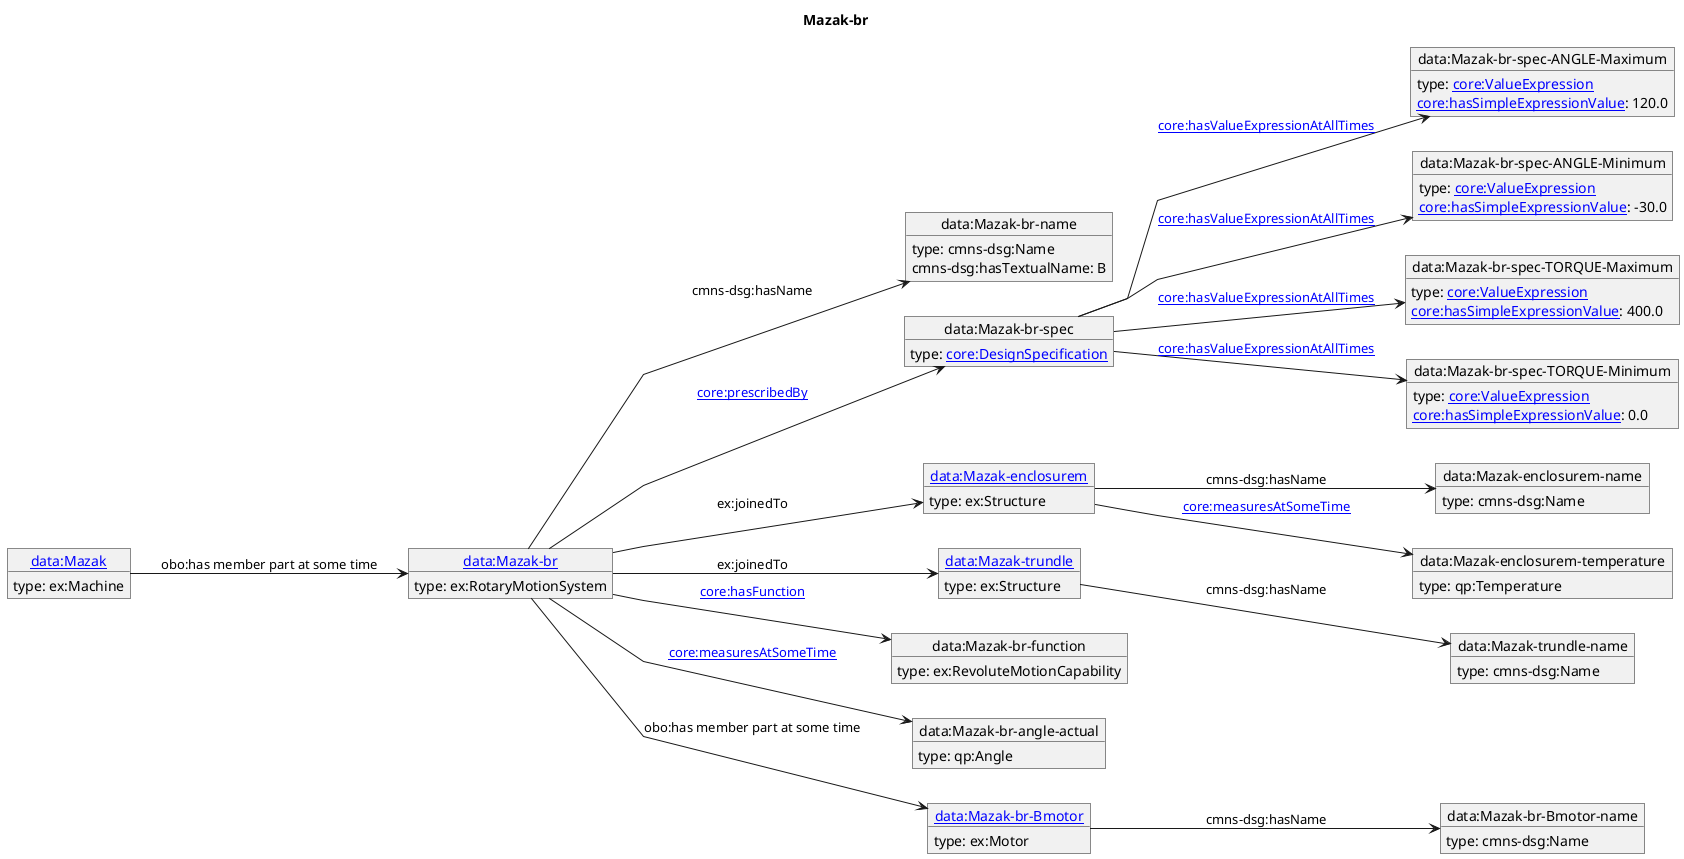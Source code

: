 @startuml
skinparam linetype polyline
left to right direction
title Mazak-br
object "[[./Mazak-br.html data:Mazak-br]]" as o1 {
 type: ex:RotaryMotionSystem 
}
object "data:Mazak-br-name" as o2 {
 type: cmns-dsg:Name 
}
object "data:Mazak-br-spec" as o3 {
 type: [[https://spec.industrialontologies.org/ontology/core/Core/DesignSpecification core:DesignSpecification]] 
}
object "data:Mazak-br-spec-ANGLE-Maximum" as o4 {
 type: [[https://spec.industrialontologies.org/ontology/core/Core/ValueExpression core:ValueExpression]] 
}
object "data:Mazak-br-spec-ANGLE-Minimum" as o5 {
 type: [[https://spec.industrialontologies.org/ontology/core/Core/ValueExpression core:ValueExpression]] 
}
object "data:Mazak-br-spec-TORQUE-Maximum" as o6 {
 type: [[https://spec.industrialontologies.org/ontology/core/Core/ValueExpression core:ValueExpression]] 
}
object "data:Mazak-br-spec-TORQUE-Minimum" as o7 {
 type: [[https://spec.industrialontologies.org/ontology/core/Core/ValueExpression core:ValueExpression]] 
}
object "[[./Mazak-enclosurem.html data:Mazak-enclosurem]]" as o8 {
 type: ex:Structure 
}
object "data:Mazak-enclosurem-name" as o9 {
 type: cmns-dsg:Name 
}
object "data:Mazak-enclosurem-temperature" as o10 {
 type: qp:Temperature 
}
object "[[./Mazak-trundle.html data:Mazak-trundle]]" as o11 {
 type: ex:Structure 
}
object "data:Mazak-trundle-name" as o12 {
 type: cmns-dsg:Name 
}
object "data:Mazak-br-function" as o13 {
 type: ex:RevoluteMotionCapability 
}
object "data:Mazak-br-angle-actual" as o14 {
 type: qp:Angle 
}
object "[[./Mazak-br-Bmotor.html data:Mazak-br-Bmotor]]" as o15 {
 type: ex:Motor 
}
object "data:Mazak-br-Bmotor-name" as o16 {
 type: cmns-dsg:Name 
}
object "[[./Mazak.html data:Mazak]]" as o17 {
 type: ex:Machine 
}
o1 --> o2 : cmns-dsg:hasName
o2 : cmns-dsg:hasTextualName: B
o1 --> o3 : [[https://spec.industrialontologies.org/ontology/core/Core/prescribedBy core:prescribedBy]]
o3 --> o4 : [[https://spec.industrialontologies.org/ontology/core/Core/hasValueExpressionAtAllTimes core:hasValueExpressionAtAllTimes]]
o4 : [[https://spec.industrialontologies.org/ontology/core/Core/hasSimpleExpressionValue core:hasSimpleExpressionValue]]: 120.0
o3 --> o5 : [[https://spec.industrialontologies.org/ontology/core/Core/hasValueExpressionAtAllTimes core:hasValueExpressionAtAllTimes]]
o5 : [[https://spec.industrialontologies.org/ontology/core/Core/hasSimpleExpressionValue core:hasSimpleExpressionValue]]: -30.0
o3 --> o6 : [[https://spec.industrialontologies.org/ontology/core/Core/hasValueExpressionAtAllTimes core:hasValueExpressionAtAllTimes]]
o6 : [[https://spec.industrialontologies.org/ontology/core/Core/hasSimpleExpressionValue core:hasSimpleExpressionValue]]: 400.0
o3 --> o7 : [[https://spec.industrialontologies.org/ontology/core/Core/hasValueExpressionAtAllTimes core:hasValueExpressionAtAllTimes]]
o7 : [[https://spec.industrialontologies.org/ontology/core/Core/hasSimpleExpressionValue core:hasSimpleExpressionValue]]: 0.0
o1 --> o8 : ex:joinedTo
o8 --> o9 : cmns-dsg:hasName
o8 --> o10 : [[https://spec.industrialontologies.org/ontology/core/Core/measuresAtSomeTime core:measuresAtSomeTime]]
o1 --> o11 : ex:joinedTo
o11 --> o12 : cmns-dsg:hasName
o1 --> o13 : [[https://spec.industrialontologies.org/ontology/core/Core/hasFunction core:hasFunction]]
o1 --> o14 : [[https://spec.industrialontologies.org/ontology/core/Core/measuresAtSomeTime core:measuresAtSomeTime]]
o1 --> o15 : obo:has member part at some time
o15 --> o16 : cmns-dsg:hasName
o17 --> o1 : obo:has member part at some time
@enduml
